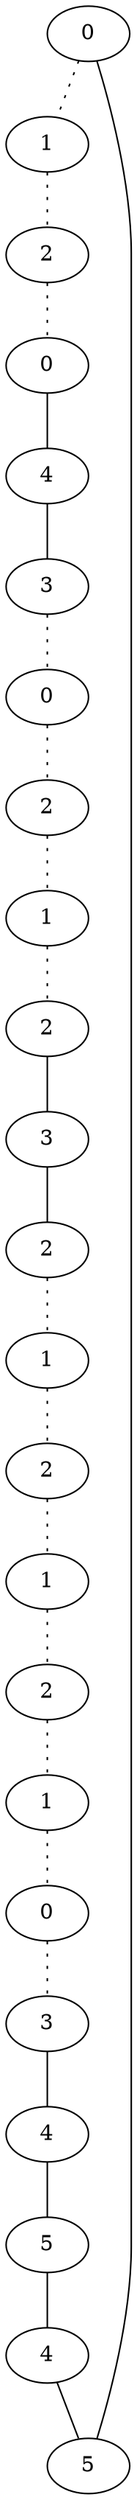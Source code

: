 graph {
a0[label=0];
a1[label=1];
a2[label=2];
a3[label=0];
a4[label=4];
a5[label=3];
a6[label=0];
a7[label=2];
a8[label=1];
a9[label=2];
a10[label=3];
a11[label=2];
a12[label=1];
a13[label=2];
a14[label=1];
a15[label=2];
a16[label=1];
a17[label=0];
a18[label=3];
a19[label=4];
a20[label=5];
a21[label=4];
a22[label=5];
a0 -- a1 [style=dotted];
a0 -- a22;
a1 -- a2 [style=dotted];
a2 -- a3 [style=dotted];
a3 -- a4;
a4 -- a5;
a5 -- a6 [style=dotted];
a6 -- a7 [style=dotted];
a7 -- a8 [style=dotted];
a8 -- a9 [style=dotted];
a9 -- a10;
a10 -- a11;
a11 -- a12 [style=dotted];
a12 -- a13 [style=dotted];
a13 -- a14 [style=dotted];
a14 -- a15 [style=dotted];
a15 -- a16 [style=dotted];
a16 -- a17 [style=dotted];
a17 -- a18 [style=dotted];
a18 -- a19;
a19 -- a20;
a20 -- a21;
a21 -- a22;
}

